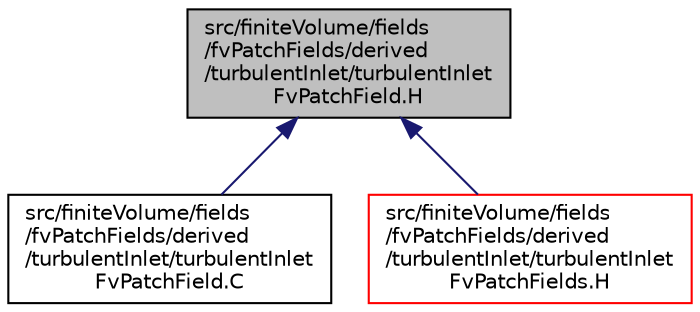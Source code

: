 digraph "src/finiteVolume/fields/fvPatchFields/derived/turbulentInlet/turbulentInletFvPatchField.H"
{
  bgcolor="transparent";
  edge [fontname="Helvetica",fontsize="10",labelfontname="Helvetica",labelfontsize="10"];
  node [fontname="Helvetica",fontsize="10",shape=record];
  Node1 [label="src/finiteVolume/fields\l/fvPatchFields/derived\l/turbulentInlet/turbulentInlet\lFvPatchField.H",height=0.2,width=0.4,color="black", fillcolor="grey75", style="filled" fontcolor="black"];
  Node1 -> Node2 [dir="back",color="midnightblue",fontsize="10",style="solid",fontname="Helvetica"];
  Node2 [label="src/finiteVolume/fields\l/fvPatchFields/derived\l/turbulentInlet/turbulentInlet\lFvPatchField.C",height=0.2,width=0.4,color="black",URL="$turbulentInletFvPatchField_8C.html"];
  Node1 -> Node3 [dir="back",color="midnightblue",fontsize="10",style="solid",fontname="Helvetica"];
  Node3 [label="src/finiteVolume/fields\l/fvPatchFields/derived\l/turbulentInlet/turbulentInlet\lFvPatchFields.H",height=0.2,width=0.4,color="red",URL="$turbulentInletFvPatchFields_8H.html"];
}
